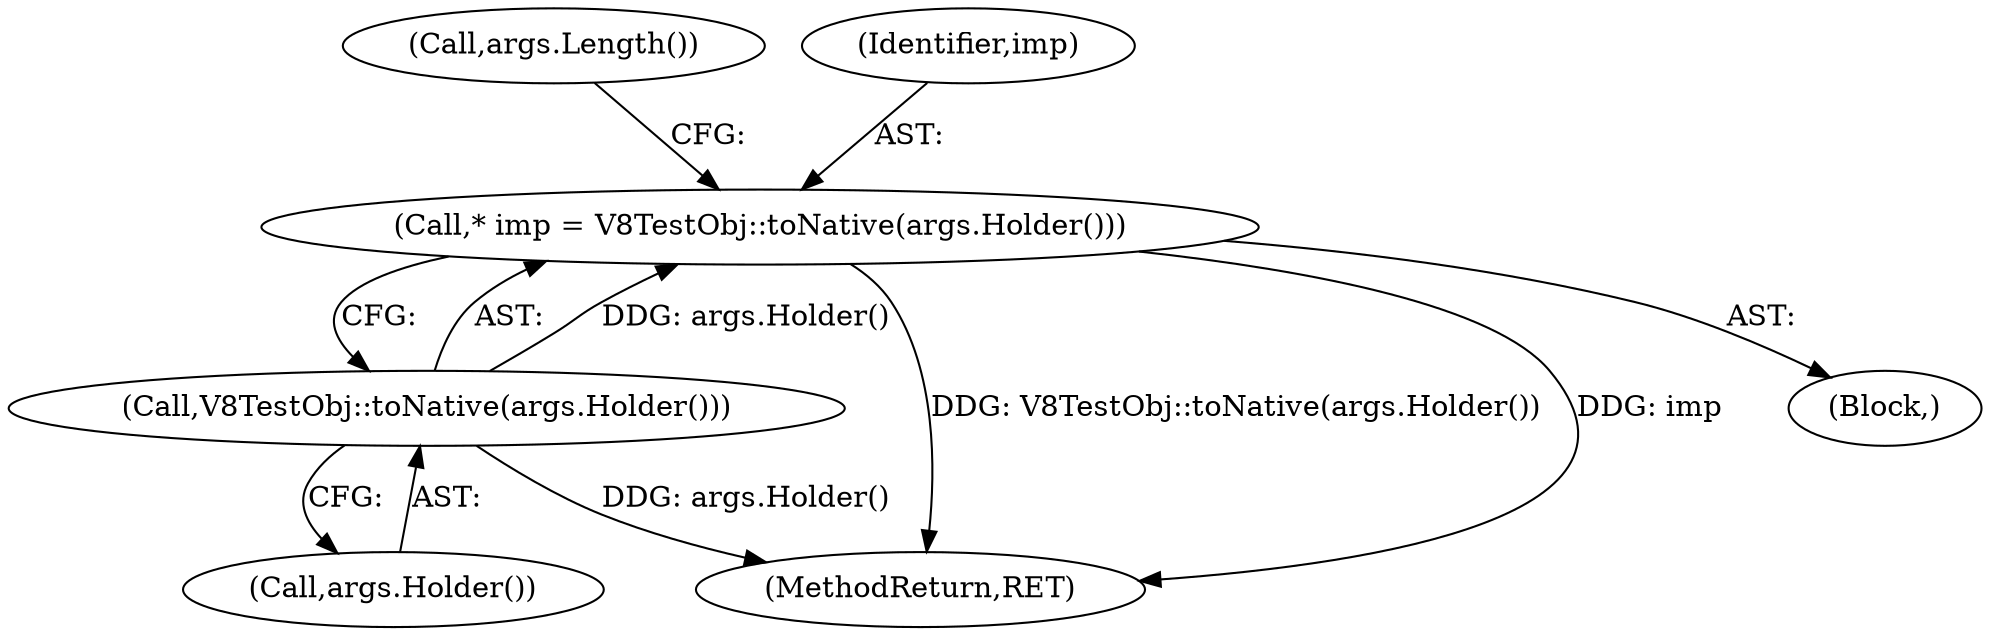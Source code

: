 digraph "0_Chrome_e9372a1bfd3588a80fcf49aa07321f0971dd6091_35@pointer" {
"1000112" [label="(Call,* imp = V8TestObj::toNative(args.Holder()))"];
"1000114" [label="(Call,V8TestObj::toNative(args.Holder()))"];
"1000137" [label="(MethodReturn,RET)"];
"1000115" [label="(Call,args.Holder())"];
"1000112" [label="(Call,* imp = V8TestObj::toNative(args.Holder()))"];
"1000119" [label="(Call,args.Length())"];
"1000102" [label="(Block,)"];
"1000113" [label="(Identifier,imp)"];
"1000114" [label="(Call,V8TestObj::toNative(args.Holder()))"];
"1000112" -> "1000102"  [label="AST: "];
"1000112" -> "1000114"  [label="CFG: "];
"1000113" -> "1000112"  [label="AST: "];
"1000114" -> "1000112"  [label="AST: "];
"1000119" -> "1000112"  [label="CFG: "];
"1000112" -> "1000137"  [label="DDG: V8TestObj::toNative(args.Holder())"];
"1000112" -> "1000137"  [label="DDG: imp"];
"1000114" -> "1000112"  [label="DDG: args.Holder()"];
"1000114" -> "1000115"  [label="CFG: "];
"1000115" -> "1000114"  [label="AST: "];
"1000114" -> "1000137"  [label="DDG: args.Holder()"];
}
